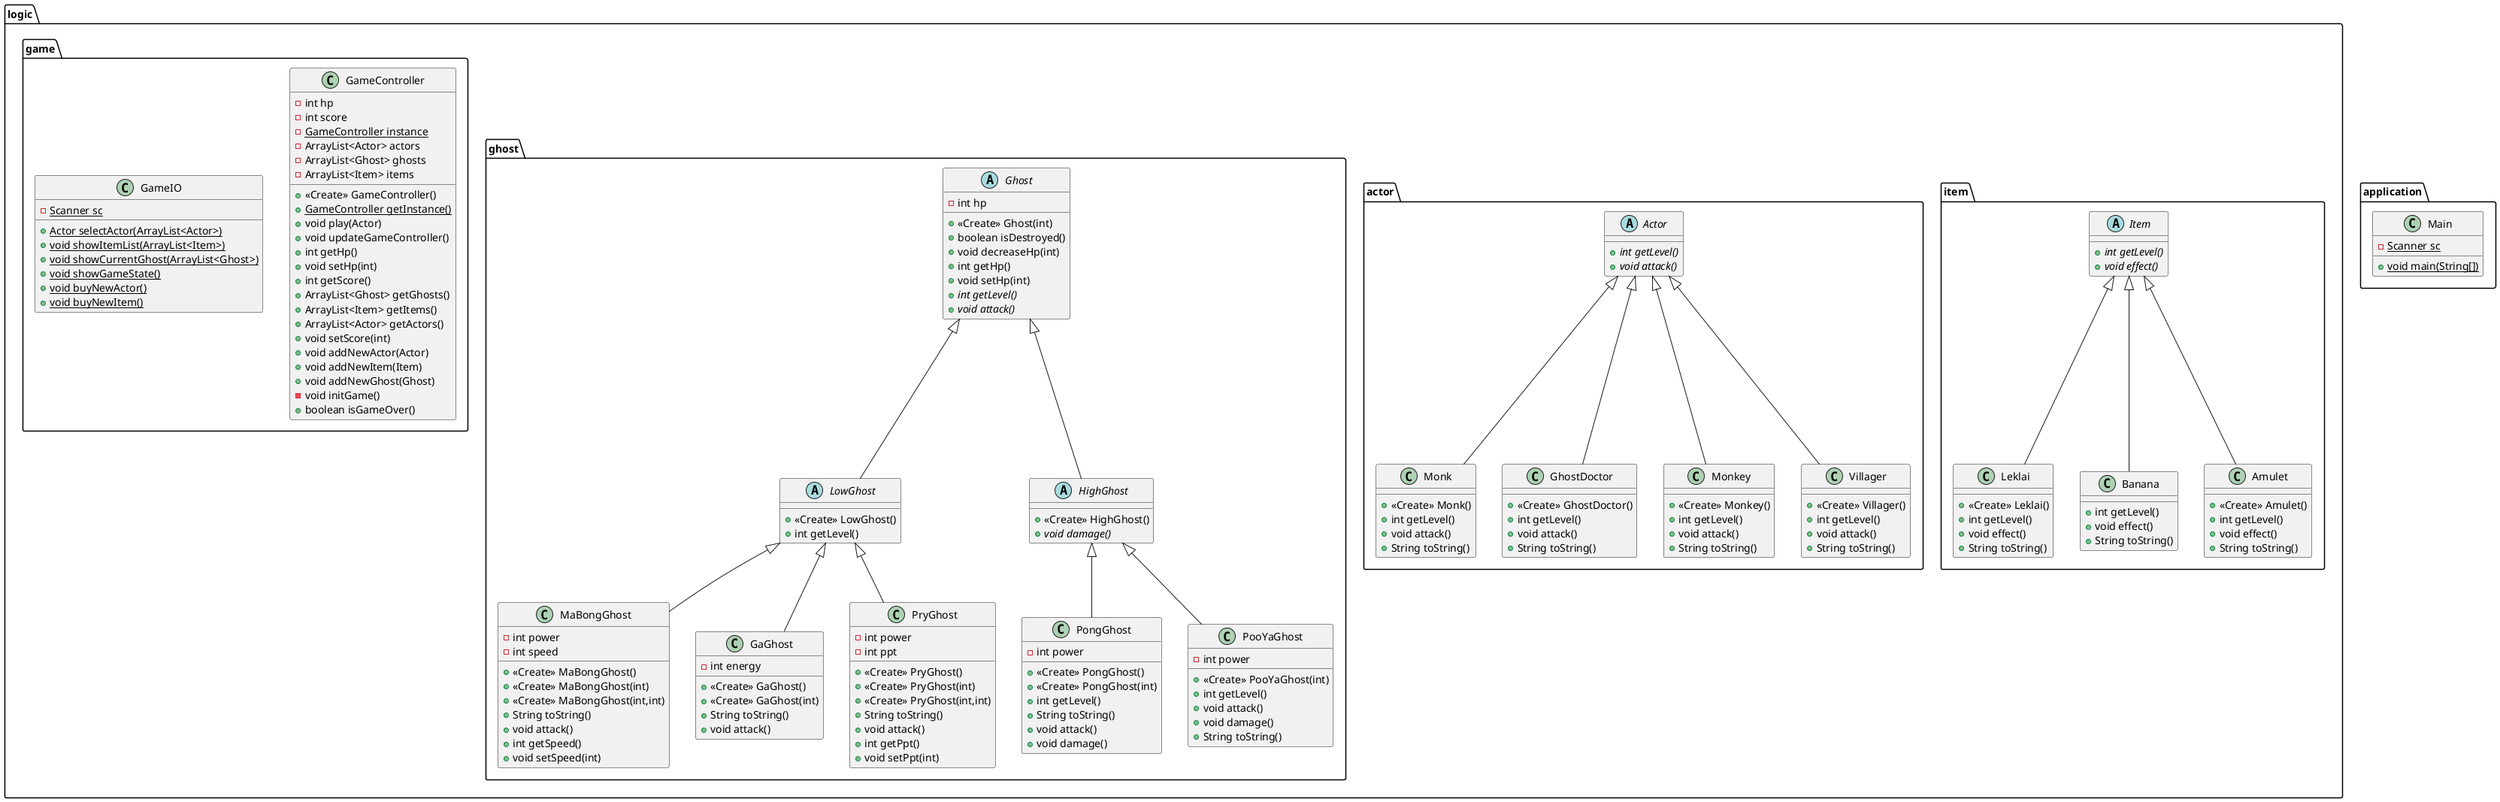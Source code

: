 @startuml
class logic.item.Leklai {
+ <<Create>> Leklai()
+ int getLevel()
+ void effect()
+ String toString()
}
class logic.actor.Monk {
+ <<Create>> Monk()
+ int getLevel()
+ void attack()
+ String toString()
}
class logic.ghost.MaBongGhost {
- int power
- int speed
+ <<Create>> MaBongGhost()
+ <<Create>> MaBongGhost(int)
+ <<Create>> MaBongGhost(int,int)
+ String toString()
+ void attack()
+ int getSpeed()
+ void setSpeed(int)
}
class logic.game.GameController {
- int hp
- int score
- {static} GameController instance
- ArrayList<Actor> actors
- ArrayList<Ghost> ghosts
- ArrayList<Item> items
+ <<Create>> GameController()
+ {static} GameController getInstance()
+ void play(Actor)
+ void updateGameController()
+ int getHp()
+ void setHp(int)
+ int getScore()
+ ArrayList<Ghost> getGhosts()
+ ArrayList<Item> getItems()
+ ArrayList<Actor> getActors()
+ void setScore(int)
+ void addNewActor(Actor)
+ void addNewItem(Item)
+ void addNewGhost(Ghost)
- void initGame()
+ boolean isGameOver()
}
class application.Main {
- {static} Scanner sc
+ {static} void main(String[])
}
class logic.ghost.PongGhost {
- int power
+ <<Create>> PongGhost()
+ <<Create>> PongGhost(int)
+ int getLevel()
+ String toString()
+ void attack()
+ void damage()
}
abstract class logic.actor.Actor {
+ {abstract}int getLevel()
+ {abstract}void attack()
}
abstract class logic.ghost.LowGhost {
+ <<Create>> LowGhost()
+ int getLevel()
}
abstract class logic.ghost.HighGhost {
+ <<Create>> HighGhost()
+ {abstract}void damage()
}
class logic.game.GameIO {
- {static} Scanner sc
+ {static} Actor selectActor(ArrayList<Actor>)
+ {static} void showItemList(ArrayList<Item>)
+ {static} void showCurrentGhost(ArrayList<Ghost>)
+ {static} void showGameState()
+ {static} void buyNewActor()
+ {static} void buyNewItem()
}
abstract class logic.item.Item {
+ {abstract}int getLevel()
+ {abstract}void effect()
}
class logic.actor.GhostDoctor {
+ <<Create>> GhostDoctor()
+ int getLevel()
+ void attack()
+ String toString()
}
class logic.actor.Monkey {
+ <<Create>> Monkey()
+ int getLevel()
+ void attack()
+ String toString()
}
abstract class logic.ghost.Ghost {
- int hp
+ <<Create>> Ghost(int)
+ boolean isDestroyed()
+ void decreaseHp(int)
+ int getHp()
+ void setHp(int)
+ {abstract}int getLevel()
+ {abstract}void attack()
}
class logic.ghost.GaGhost {
- int energy
+ <<Create>> GaGhost()
+ <<Create>> GaGhost(int)
+ String toString()
+ void attack()
}
class logic.item.Banana {
+ int getLevel()
+ void effect()
+ String toString()
}
class logic.ghost.PooYaGhost {
- int power
+ <<Create>> PooYaGhost(int)
+ int getLevel()
+ void attack()
+ void damage()
+ String toString()
}
class logic.actor.Villager {
+ <<Create>> Villager()
+ int getLevel()
+ void attack()
+ String toString()
}
class logic.ghost.PryGhost {
- int power
- int ppt
+ <<Create>> PryGhost()
+ <<Create>> PryGhost(int)
+ <<Create>> PryGhost(int,int)
+ String toString()
+ void attack()
+ int getPpt()
+ void setPpt(int)
}
class logic.item.Amulet {
+ <<Create>> Amulet()
+ int getLevel()
+ void effect()
+ String toString()
}


logic.item.Item <|-- logic.item.Leklai
logic.actor.Actor <|-- logic.actor.Monk
logic.ghost.LowGhost <|-- logic.ghost.MaBongGhost
logic.ghost.HighGhost <|-- logic.ghost.PongGhost
logic.ghost.Ghost <|-- logic.ghost.LowGhost
logic.ghost.Ghost <|-- logic.ghost.HighGhost
logic.actor.Actor <|-- logic.actor.GhostDoctor
logic.actor.Actor <|-- logic.actor.Monkey
logic.ghost.LowGhost <|-- logic.ghost.GaGhost
logic.item.Item <|-- logic.item.Banana
logic.ghost.HighGhost <|-- logic.ghost.PooYaGhost
logic.actor.Actor <|-- logic.actor.Villager
logic.ghost.LowGhost <|-- logic.ghost.PryGhost
logic.item.Item <|-- logic.item.Amulet
@enduml
